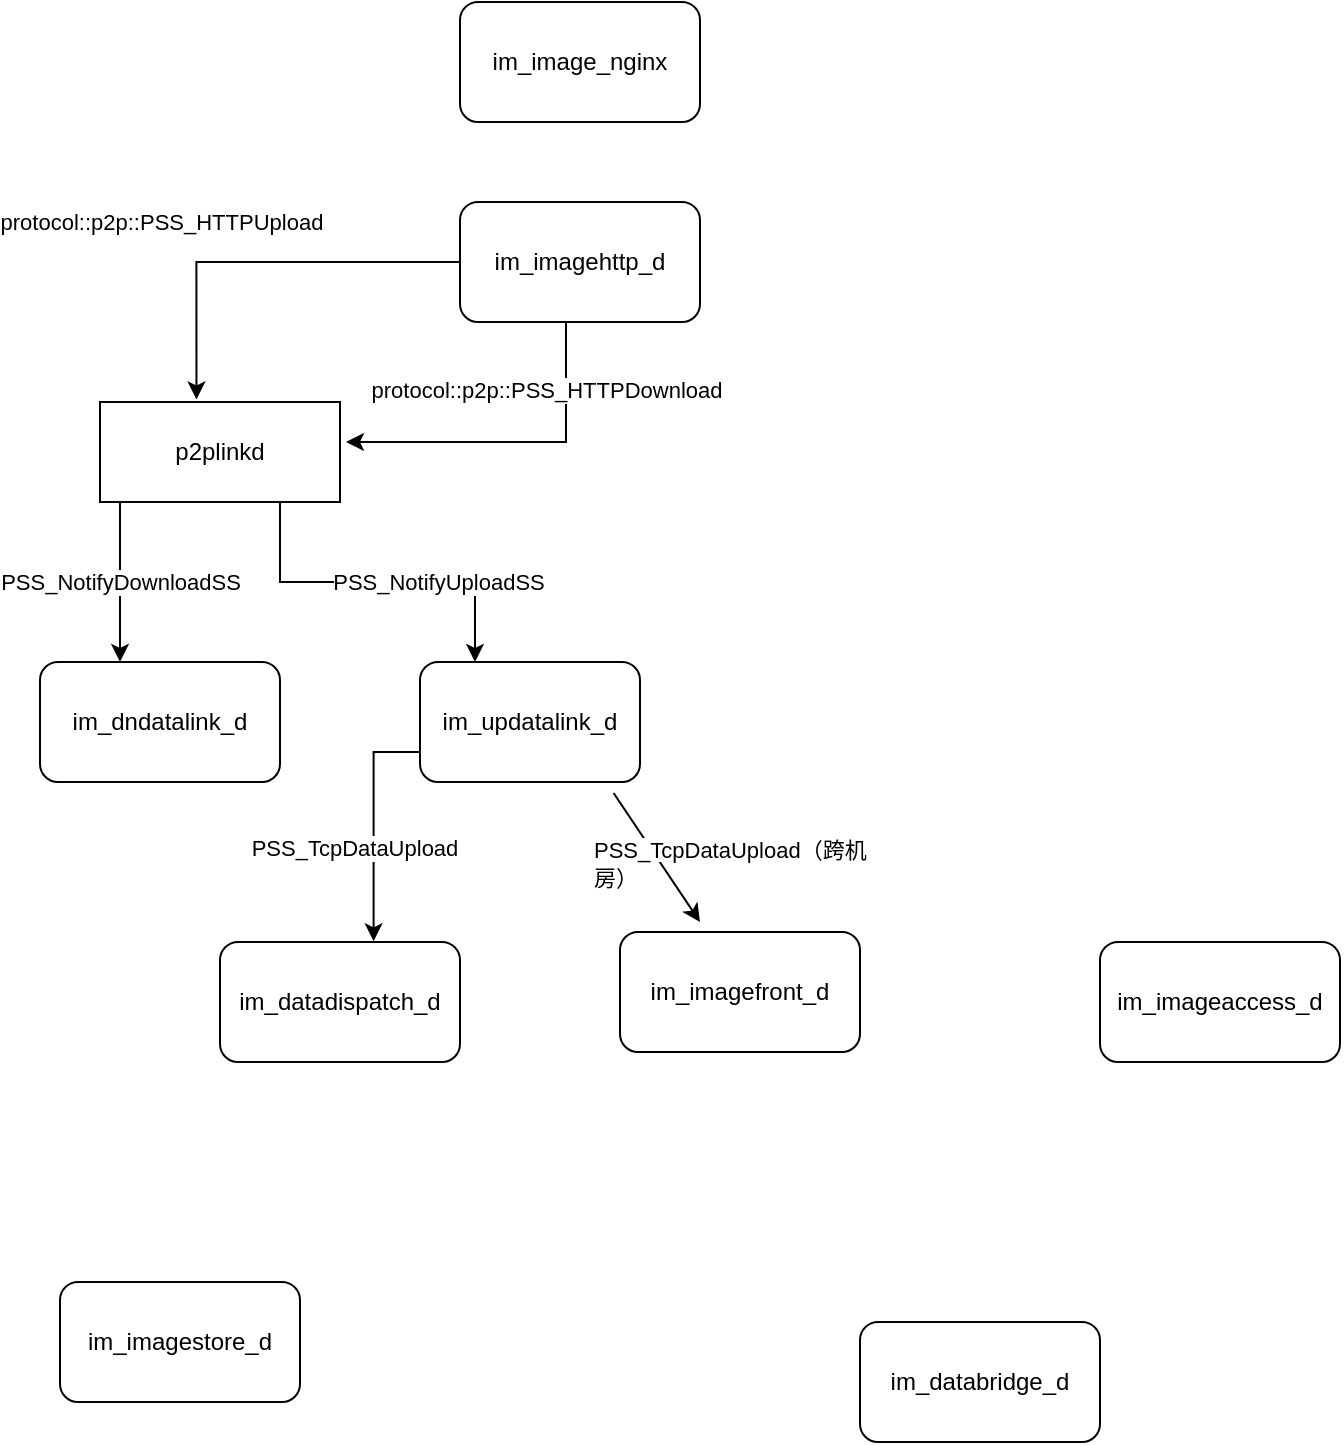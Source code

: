 <mxfile version="20.3.3" type="github">
  <diagram id="G4VCRK8Csk8wpURVzlBt" name="第 1 页">
    <mxGraphModel dx="2588" dy="965" grid="1" gridSize="10" guides="1" tooltips="1" connect="1" arrows="1" fold="1" page="1" pageScale="1" pageWidth="827" pageHeight="1169" math="0" shadow="0">
      <root>
        <mxCell id="0" />
        <mxCell id="1" parent="0" />
        <mxCell id="lSKlVjip9Zj7Ai8yjFb1-1" value="im_image_nginx" style="rounded=1;whiteSpace=wrap;html=1;" vertex="1" parent="1">
          <mxGeometry x="210" y="60" width="120" height="60" as="geometry" />
        </mxCell>
        <mxCell id="lSKlVjip9Zj7Ai8yjFb1-11" style="edgeStyle=orthogonalEdgeStyle;rounded=0;orthogonalLoop=1;jettySize=auto;html=1;entryX=0.402;entryY=-0.025;entryDx=0;entryDy=0;entryPerimeter=0;" edge="1" parent="1" source="lSKlVjip9Zj7Ai8yjFb1-2" target="lSKlVjip9Zj7Ai8yjFb1-10">
          <mxGeometry relative="1" as="geometry" />
        </mxCell>
        <mxCell id="lSKlVjip9Zj7Ai8yjFb1-12" value="protocol::p2p::PSS_HTTPUpload&amp;nbsp;" style="edgeLabel;html=1;align=center;verticalAlign=middle;resizable=0;points=[];" vertex="1" connectable="0" parent="lSKlVjip9Zj7Ai8yjFb1-11">
          <mxGeometry x="0.121" y="-1" relative="1" as="geometry">
            <mxPoint x="-36" y="-19" as="offset" />
          </mxGeometry>
        </mxCell>
        <mxCell id="lSKlVjip9Zj7Ai8yjFb1-13" value="protocol::p2p::PSS_HTTPDownload" style="edgeStyle=orthogonalEdgeStyle;rounded=0;orthogonalLoop=1;jettySize=auto;html=1;" edge="1" parent="1">
          <mxGeometry x="-0.6" y="-10" relative="1" as="geometry">
            <mxPoint x="153" y="280" as="targetPoint" />
            <mxPoint x="263" y="220" as="sourcePoint" />
            <Array as="points">
              <mxPoint x="263" y="280" />
            </Array>
            <mxPoint as="offset" />
          </mxGeometry>
        </mxCell>
        <mxCell id="lSKlVjip9Zj7Ai8yjFb1-2" value="im_imagehttp_d" style="rounded=1;whiteSpace=wrap;html=1;" vertex="1" parent="1">
          <mxGeometry x="210" y="160" width="120" height="60" as="geometry" />
        </mxCell>
        <mxCell id="lSKlVjip9Zj7Ai8yjFb1-3" value="im_datadispatch_d" style="rounded=1;whiteSpace=wrap;html=1;" vertex="1" parent="1">
          <mxGeometry x="90" y="530" width="120" height="60" as="geometry" />
        </mxCell>
        <mxCell id="lSKlVjip9Zj7Ai8yjFb1-4" value="im_dndatalink_d" style="rounded=1;whiteSpace=wrap;html=1;" vertex="1" parent="1">
          <mxGeometry y="390" width="120" height="60" as="geometry" />
        </mxCell>
        <mxCell id="lSKlVjip9Zj7Ai8yjFb1-18" value="PSS_TcpDataUpload" style="edgeStyle=orthogonalEdgeStyle;rounded=0;orthogonalLoop=1;jettySize=auto;html=1;exitX=0;exitY=0.75;exitDx=0;exitDy=0;entryX=0.64;entryY=-0.006;entryDx=0;entryDy=0;entryPerimeter=0;" edge="1" parent="1" source="lSKlVjip9Zj7Ai8yjFb1-5" target="lSKlVjip9Zj7Ai8yjFb1-3">
          <mxGeometry x="0.217" y="-10" relative="1" as="geometry">
            <mxPoint x="170" y="520" as="targetPoint" />
            <mxPoint as="offset" />
          </mxGeometry>
        </mxCell>
        <mxCell id="lSKlVjip9Zj7Ai8yjFb1-5" value="im_updatalink_d" style="rounded=1;whiteSpace=wrap;html=1;" vertex="1" parent="1">
          <mxGeometry x="190" y="390" width="110" height="60" as="geometry" />
        </mxCell>
        <mxCell id="lSKlVjip9Zj7Ai8yjFb1-6" value="im_imagefront_d" style="rounded=1;whiteSpace=wrap;html=1;" vertex="1" parent="1">
          <mxGeometry x="290" y="525" width="120" height="60" as="geometry" />
        </mxCell>
        <mxCell id="lSKlVjip9Zj7Ai8yjFb1-7" value="im_imageaccess_d" style="rounded=1;whiteSpace=wrap;html=1;" vertex="1" parent="1">
          <mxGeometry x="530" y="530" width="120" height="60" as="geometry" />
        </mxCell>
        <mxCell id="lSKlVjip9Zj7Ai8yjFb1-8" value="im_databridge_d" style="rounded=1;whiteSpace=wrap;html=1;" vertex="1" parent="1">
          <mxGeometry x="410" y="720" width="120" height="60" as="geometry" />
        </mxCell>
        <mxCell id="lSKlVjip9Zj7Ai8yjFb1-9" value="im_imagestore_d" style="rounded=1;whiteSpace=wrap;html=1;" vertex="1" parent="1">
          <mxGeometry x="10" y="700" width="120" height="60" as="geometry" />
        </mxCell>
        <mxCell id="lSKlVjip9Zj7Ai8yjFb1-14" value="PSS_NotifyDownloadSS" style="edgeStyle=orthogonalEdgeStyle;rounded=0;orthogonalLoop=1;jettySize=auto;html=1;" edge="1" parent="1" source="lSKlVjip9Zj7Ai8yjFb1-10">
          <mxGeometry relative="1" as="geometry">
            <mxPoint x="40" y="390" as="targetPoint" />
            <Array as="points">
              <mxPoint x="40" y="390" />
            </Array>
          </mxGeometry>
        </mxCell>
        <mxCell id="lSKlVjip9Zj7Ai8yjFb1-15" value="PSS_NotifyUploadSS" style="edgeStyle=orthogonalEdgeStyle;rounded=0;orthogonalLoop=1;jettySize=auto;html=1;exitX=0.75;exitY=1;exitDx=0;exitDy=0;entryX=0.25;entryY=0;entryDx=0;entryDy=0;" edge="1" parent="1" source="lSKlVjip9Zj7Ai8yjFb1-10" target="lSKlVjip9Zj7Ai8yjFb1-5">
          <mxGeometry x="0.333" relative="1" as="geometry">
            <mxPoint as="offset" />
          </mxGeometry>
        </mxCell>
        <mxCell id="lSKlVjip9Zj7Ai8yjFb1-10" value="&lt;span style=&quot;font-size: 12px;&quot;&gt;p2plinkd&lt;/span&gt;" style="rounded=0;whiteSpace=wrap;html=1;" vertex="1" parent="1">
          <mxGeometry x="30" y="260" width="120" height="50" as="geometry" />
        </mxCell>
        <mxCell id="lSKlVjip9Zj7Ai8yjFb1-16" value="" style="endArrow=classic;html=1;rounded=0;exitX=0.88;exitY=1.092;exitDx=0;exitDy=0;exitPerimeter=0;" edge="1" parent="1" source="lSKlVjip9Zj7Ai8yjFb1-5">
          <mxGeometry width="50" height="50" relative="1" as="geometry">
            <mxPoint x="220" y="490" as="sourcePoint" />
            <mxPoint x="330" y="520" as="targetPoint" />
            <Array as="points" />
          </mxGeometry>
        </mxCell>
        <mxCell id="lSKlVjip9Zj7Ai8yjFb1-20" value="&lt;span style=&quot;color: rgb(0, 0, 0); font-family: Helvetica; font-size: 11px; font-style: normal; font-variant-ligatures: normal; font-variant-caps: normal; font-weight: 400; letter-spacing: normal; orphans: 2; text-align: center; text-indent: 0px; text-transform: none; widows: 2; word-spacing: 0px; -webkit-text-stroke-width: 0px; background-color: rgb(255, 255, 255); text-decoration-thickness: initial; text-decoration-style: initial; text-decoration-color: initial; float: none; display: inline !important;&quot;&gt;PSS_TcpDataUpload（跨机房）&lt;/span&gt;" style="text;whiteSpace=wrap;html=1;" vertex="1" parent="1">
          <mxGeometry x="275" y="470" width="150" height="40" as="geometry" />
        </mxCell>
      </root>
    </mxGraphModel>
  </diagram>
</mxfile>
